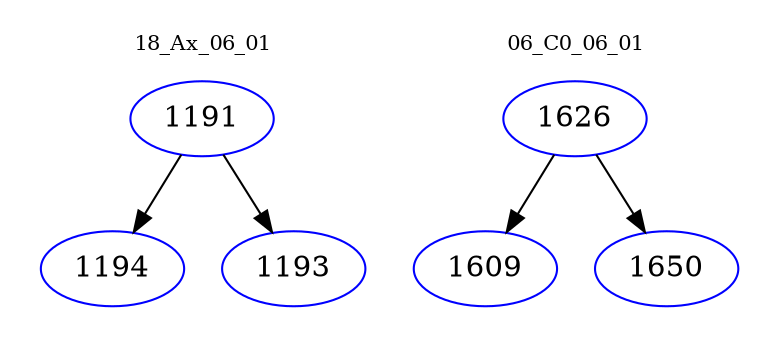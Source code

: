 digraph{
subgraph cluster_0 {
color = white
label = "18_Ax_06_01";
fontsize=10;
T0_1191 [label="1191", color="blue"]
T0_1191 -> T0_1194 [color="black"]
T0_1194 [label="1194", color="blue"]
T0_1191 -> T0_1193 [color="black"]
T0_1193 [label="1193", color="blue"]
}
subgraph cluster_1 {
color = white
label = "06_C0_06_01";
fontsize=10;
T1_1626 [label="1626", color="blue"]
T1_1626 -> T1_1609 [color="black"]
T1_1609 [label="1609", color="blue"]
T1_1626 -> T1_1650 [color="black"]
T1_1650 [label="1650", color="blue"]
}
}
